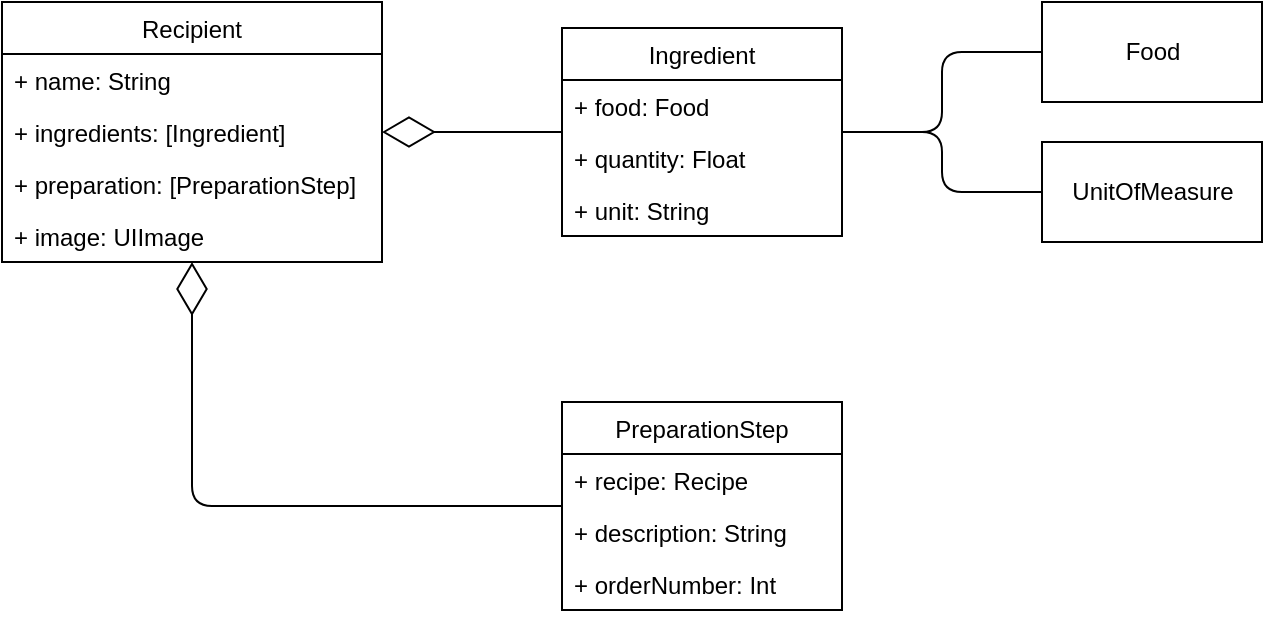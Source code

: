 <mxfile version="13.7.3" type="device" pages="2"><diagram id="EQ_TtG6XKttNmVtK_WKl" name="Recipe Context"><mxGraphModel dx="1106" dy="779" grid="1" gridSize="10" guides="1" tooltips="1" connect="1" arrows="1" fold="1" page="1" pageScale="1" pageWidth="827" pageHeight="1169" math="0" shadow="0"><root><mxCell id="XngFsGLHnyXe7NsA38kI-0"/><mxCell id="XngFsGLHnyXe7NsA38kI-1" parent="XngFsGLHnyXe7NsA38kI-0"/><mxCell id="11mzX3Iw3o0xHsKLkT96-0" value="" style="endArrow=diamondThin;endFill=0;endSize=24;html=1;" edge="1" parent="XngFsGLHnyXe7NsA38kI-1" source="XngFsGLHnyXe7NsA38kI-10" target="XngFsGLHnyXe7NsA38kI-14"><mxGeometry width="160" relative="1" as="geometry"><mxPoint x="330" y="400" as="sourcePoint"/><mxPoint x="490" y="400" as="targetPoint"/></mxGeometry></mxCell><mxCell id="11mzX3Iw3o0xHsKLkT96-1" value="" style="endArrow=none;html=1;edgeStyle=orthogonalEdgeStyle;" edge="1" parent="XngFsGLHnyXe7NsA38kI-1" source="XngFsGLHnyXe7NsA38kI-10" target="Pz76FZjZy2GQktgcGprI-0"><mxGeometry relative="1" as="geometry"><mxPoint x="500" y="200" as="sourcePoint"/><mxPoint x="560" y="66" as="targetPoint"/></mxGeometry></mxCell><mxCell id="Pz76FZjZy2GQktgcGprI-0" value="Food" style="html=1;" vertex="1" parent="XngFsGLHnyXe7NsA38kI-1"><mxGeometry x="560" y="40" width="110" height="50" as="geometry"/></mxCell><mxCell id="Pz76FZjZy2GQktgcGprI-1" value="UnitOfMeasure" style="html=1;" vertex="1" parent="XngFsGLHnyXe7NsA38kI-1"><mxGeometry x="560" y="110" width="110" height="50" as="geometry"/></mxCell><mxCell id="Pz76FZjZy2GQktgcGprI-2" value="" style="endArrow=none;html=1;edgeStyle=orthogonalEdgeStyle;" edge="1" parent="XngFsGLHnyXe7NsA38kI-1" source="XngFsGLHnyXe7NsA38kI-10" target="Pz76FZjZy2GQktgcGprI-1"><mxGeometry relative="1" as="geometry"><mxPoint x="330" y="400" as="sourcePoint"/><mxPoint x="490" y="400" as="targetPoint"/></mxGeometry></mxCell><mxCell id="Pz76FZjZy2GQktgcGprI-5" value="" style="endArrow=diamondThin;endFill=0;endSize=24;html=1;edgeStyle=orthogonalEdgeStyle;" edge="1" parent="XngFsGLHnyXe7NsA38kI-1" source="XngFsGLHnyXe7NsA38kI-18" target="XngFsGLHnyXe7NsA38kI-14"><mxGeometry width="160" relative="1" as="geometry"><mxPoint x="330" y="400" as="sourcePoint"/><mxPoint x="490" y="400" as="targetPoint"/></mxGeometry></mxCell><mxCell id="XngFsGLHnyXe7NsA38kI-14" value="Recipient" style="swimlane;fontStyle=0;childLayout=stackLayout;horizontal=1;startSize=26;fillColor=none;horizontalStack=0;resizeParent=1;resizeParentMax=0;resizeLast=0;collapsible=1;marginBottom=0;" vertex="1" parent="XngFsGLHnyXe7NsA38kI-1"><mxGeometry x="40" y="40" width="190" height="130" as="geometry"/></mxCell><mxCell id="XngFsGLHnyXe7NsA38kI-15" value="+ name: String" style="text;strokeColor=none;fillColor=none;align=left;verticalAlign=top;spacingLeft=4;spacingRight=4;overflow=hidden;rotatable=0;points=[[0,0.5],[1,0.5]];portConstraint=eastwest;" vertex="1" parent="XngFsGLHnyXe7NsA38kI-14"><mxGeometry y="26" width="190" height="26" as="geometry"/></mxCell><mxCell id="XngFsGLHnyXe7NsA38kI-16" value="+ ingredients: [Ingredient]" style="text;strokeColor=none;fillColor=none;align=left;verticalAlign=top;spacingLeft=4;spacingRight=4;overflow=hidden;rotatable=0;points=[[0,0.5],[1,0.5]];portConstraint=eastwest;" vertex="1" parent="XngFsGLHnyXe7NsA38kI-14"><mxGeometry y="52" width="190" height="26" as="geometry"/></mxCell><mxCell id="XngFsGLHnyXe7NsA38kI-17" value="+ preparation: [PreparationStep]" style="text;strokeColor=none;fillColor=none;align=left;verticalAlign=top;spacingLeft=4;spacingRight=4;overflow=hidden;rotatable=0;points=[[0,0.5],[1,0.5]];portConstraint=eastwest;" vertex="1" parent="XngFsGLHnyXe7NsA38kI-14"><mxGeometry y="78" width="190" height="26" as="geometry"/></mxCell><mxCell id="XngFsGLHnyXe7NsA38kI-22" value="+ image: UIImage" style="text;strokeColor=none;fillColor=none;align=left;verticalAlign=top;spacingLeft=4;spacingRight=4;overflow=hidden;rotatable=0;points=[[0,0.5],[1,0.5]];portConstraint=eastwest;" vertex="1" parent="XngFsGLHnyXe7NsA38kI-14"><mxGeometry y="104" width="190" height="26" as="geometry"/></mxCell><mxCell id="XngFsGLHnyXe7NsA38kI-10" value="Ingredient" style="swimlane;fontStyle=0;childLayout=stackLayout;horizontal=1;startSize=26;fillColor=none;horizontalStack=0;resizeParent=1;resizeParentMax=0;resizeLast=0;collapsible=1;marginBottom=0;" vertex="1" parent="XngFsGLHnyXe7NsA38kI-1"><mxGeometry x="320" y="53" width="140" height="104" as="geometry"/></mxCell><mxCell id="XngFsGLHnyXe7NsA38kI-11" value="+ food: Food" style="text;strokeColor=none;fillColor=none;align=left;verticalAlign=top;spacingLeft=4;spacingRight=4;overflow=hidden;rotatable=0;points=[[0,0.5],[1,0.5]];portConstraint=eastwest;" vertex="1" parent="XngFsGLHnyXe7NsA38kI-10"><mxGeometry y="26" width="140" height="26" as="geometry"/></mxCell><mxCell id="XngFsGLHnyXe7NsA38kI-12" value="+ quantity: Float" style="text;strokeColor=none;fillColor=none;align=left;verticalAlign=top;spacingLeft=4;spacingRight=4;overflow=hidden;rotatable=0;points=[[0,0.5],[1,0.5]];portConstraint=eastwest;" vertex="1" parent="XngFsGLHnyXe7NsA38kI-10"><mxGeometry y="52" width="140" height="26" as="geometry"/></mxCell><mxCell id="XngFsGLHnyXe7NsA38kI-13" value="+ unit: String" style="text;strokeColor=none;fillColor=none;align=left;verticalAlign=top;spacingLeft=4;spacingRight=4;overflow=hidden;rotatable=0;points=[[0,0.5],[1,0.5]];portConstraint=eastwest;" vertex="1" parent="XngFsGLHnyXe7NsA38kI-10"><mxGeometry y="78" width="140" height="26" as="geometry"/></mxCell><mxCell id="XngFsGLHnyXe7NsA38kI-18" value="PreparationStep" style="swimlane;fontStyle=0;childLayout=stackLayout;horizontal=1;startSize=26;fillColor=none;horizontalStack=0;resizeParent=1;resizeParentMax=0;resizeLast=0;collapsible=1;marginBottom=0;" vertex="1" parent="XngFsGLHnyXe7NsA38kI-1"><mxGeometry x="320" y="240" width="140" height="104" as="geometry"/></mxCell><mxCell id="XngFsGLHnyXe7NsA38kI-19" value="+ recipe: Recipe" style="text;strokeColor=none;fillColor=none;align=left;verticalAlign=top;spacingLeft=4;spacingRight=4;overflow=hidden;rotatable=0;points=[[0,0.5],[1,0.5]];portConstraint=eastwest;" vertex="1" parent="XngFsGLHnyXe7NsA38kI-18"><mxGeometry y="26" width="140" height="26" as="geometry"/></mxCell><mxCell id="XngFsGLHnyXe7NsA38kI-20" value="+ description: String" style="text;strokeColor=none;fillColor=none;align=left;verticalAlign=top;spacingLeft=4;spacingRight=4;overflow=hidden;rotatable=0;points=[[0,0.5],[1,0.5]];portConstraint=eastwest;" vertex="1" parent="XngFsGLHnyXe7NsA38kI-18"><mxGeometry y="52" width="140" height="26" as="geometry"/></mxCell><mxCell id="XngFsGLHnyXe7NsA38kI-21" value="+ orderNumber: Int" style="text;strokeColor=none;fillColor=none;align=left;verticalAlign=top;spacingLeft=4;spacingRight=4;overflow=hidden;rotatable=0;points=[[0,0.5],[1,0.5]];portConstraint=eastwest;" vertex="1" parent="XngFsGLHnyXe7NsA38kI-18"><mxGeometry y="78" width="140" height="26" as="geometry"/></mxCell></root></mxGraphModel></diagram><diagram id="nVnKHq9eACf9wXBUj3h7" name="Shared Kernel"><mxGraphModel dx="1106" dy="779" grid="1" gridSize="10" guides="1" tooltips="1" connect="1" arrows="1" fold="1" page="1" pageScale="1" pageWidth="827" pageHeight="1169" math="0" shadow="0"><root><mxCell id="I79H5Lzg2hLWQsOYraA6-0"/><mxCell id="I79H5Lzg2hLWQsOYraA6-1" parent="I79H5Lzg2hLWQsOYraA6-0"/><mxCell id="6Ex49Jp_YjULpnwyvVkI-0" value="Food" style="swimlane;fontStyle=0;childLayout=stackLayout;horizontal=1;startSize=26;fillColor=none;horizontalStack=0;resizeParent=1;resizeParentMax=0;resizeLast=0;collapsible=1;marginBottom=0;" vertex="1" parent="I79H5Lzg2hLWQsOYraA6-1"><mxGeometry x="40" y="40" width="140" height="52" as="geometry"/></mxCell><mxCell id="6Ex49Jp_YjULpnwyvVkI-1" value="+ name: String" style="text;strokeColor=none;fillColor=none;align=left;verticalAlign=top;spacingLeft=4;spacingRight=4;overflow=hidden;rotatable=0;points=[[0,0.5],[1,0.5]];portConstraint=eastwest;" vertex="1" parent="6Ex49Jp_YjULpnwyvVkI-0"><mxGeometry y="26" width="140" height="26" as="geometry"/></mxCell><mxCell id="J1o-brv9ydalkZ-2pLDF-0" value="UnitOfMeasure" style="swimlane;fontStyle=0;childLayout=stackLayout;horizontal=1;startSize=26;fillColor=none;horizontalStack=0;resizeParent=1;resizeParentMax=0;resizeLast=0;collapsible=1;marginBottom=0;" vertex="1" parent="I79H5Lzg2hLWQsOYraA6-1"><mxGeometry x="40" y="160" width="140" height="78" as="geometry"/></mxCell><mxCell id="J1o-brv9ydalkZ-2pLDF-1" value="+ code: String" style="text;strokeColor=none;fillColor=none;align=left;verticalAlign=top;spacingLeft=4;spacingRight=4;overflow=hidden;rotatable=0;points=[[0,0.5],[1,0.5]];portConstraint=eastwest;" vertex="1" parent="J1o-brv9ydalkZ-2pLDF-0"><mxGeometry y="26" width="140" height="26" as="geometry"/></mxCell><mxCell id="J1o-brv9ydalkZ-2pLDF-2" value="+ name: String" style="text;strokeColor=none;fillColor=none;align=left;verticalAlign=top;spacingLeft=4;spacingRight=4;overflow=hidden;rotatable=0;points=[[0,0.5],[1,0.5]];portConstraint=eastwest;" vertex="1" parent="J1o-brv9ydalkZ-2pLDF-0"><mxGeometry y="52" width="140" height="26" as="geometry"/></mxCell></root></mxGraphModel></diagram></mxfile>